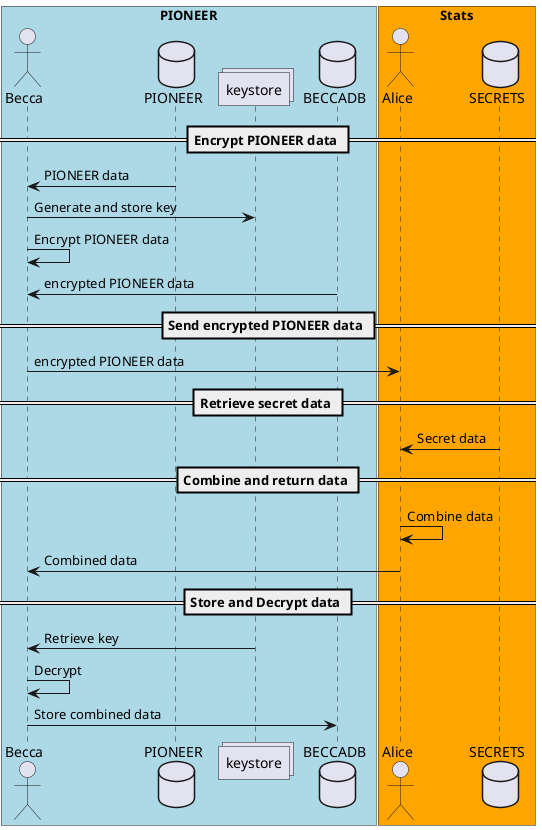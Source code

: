 @startuml

box "PIONEER" #LightBlue
actor Becca
database PIONEER
collections keystore
database BECCADB
end box

box "Stats" #Orange
actor Alice
database SECRETS
end box

== Encrypt PIONEER data ==

PIONEER -> Becca: PIONEER data
Becca -> keystore: Generate and store key
Becca -> Becca: Encrypt PIONEER data
Becca <- BECCADB: encrypted PIONEER data

== Send encrypted PIONEER data ==
Becca -> Alice: encrypted PIONEER data

== Retrieve secret data ==
SECRETS -> Alice: Secret data

== Combine and return data ==
Alice -> Alice: Combine data
Alice -> Becca: Combined data

== Store and Decrypt data ==
keystore -> Becca: Retrieve key
Becca -> Becca: Decrypt
Becca -> BECCADB: Store combined data

@enduml
